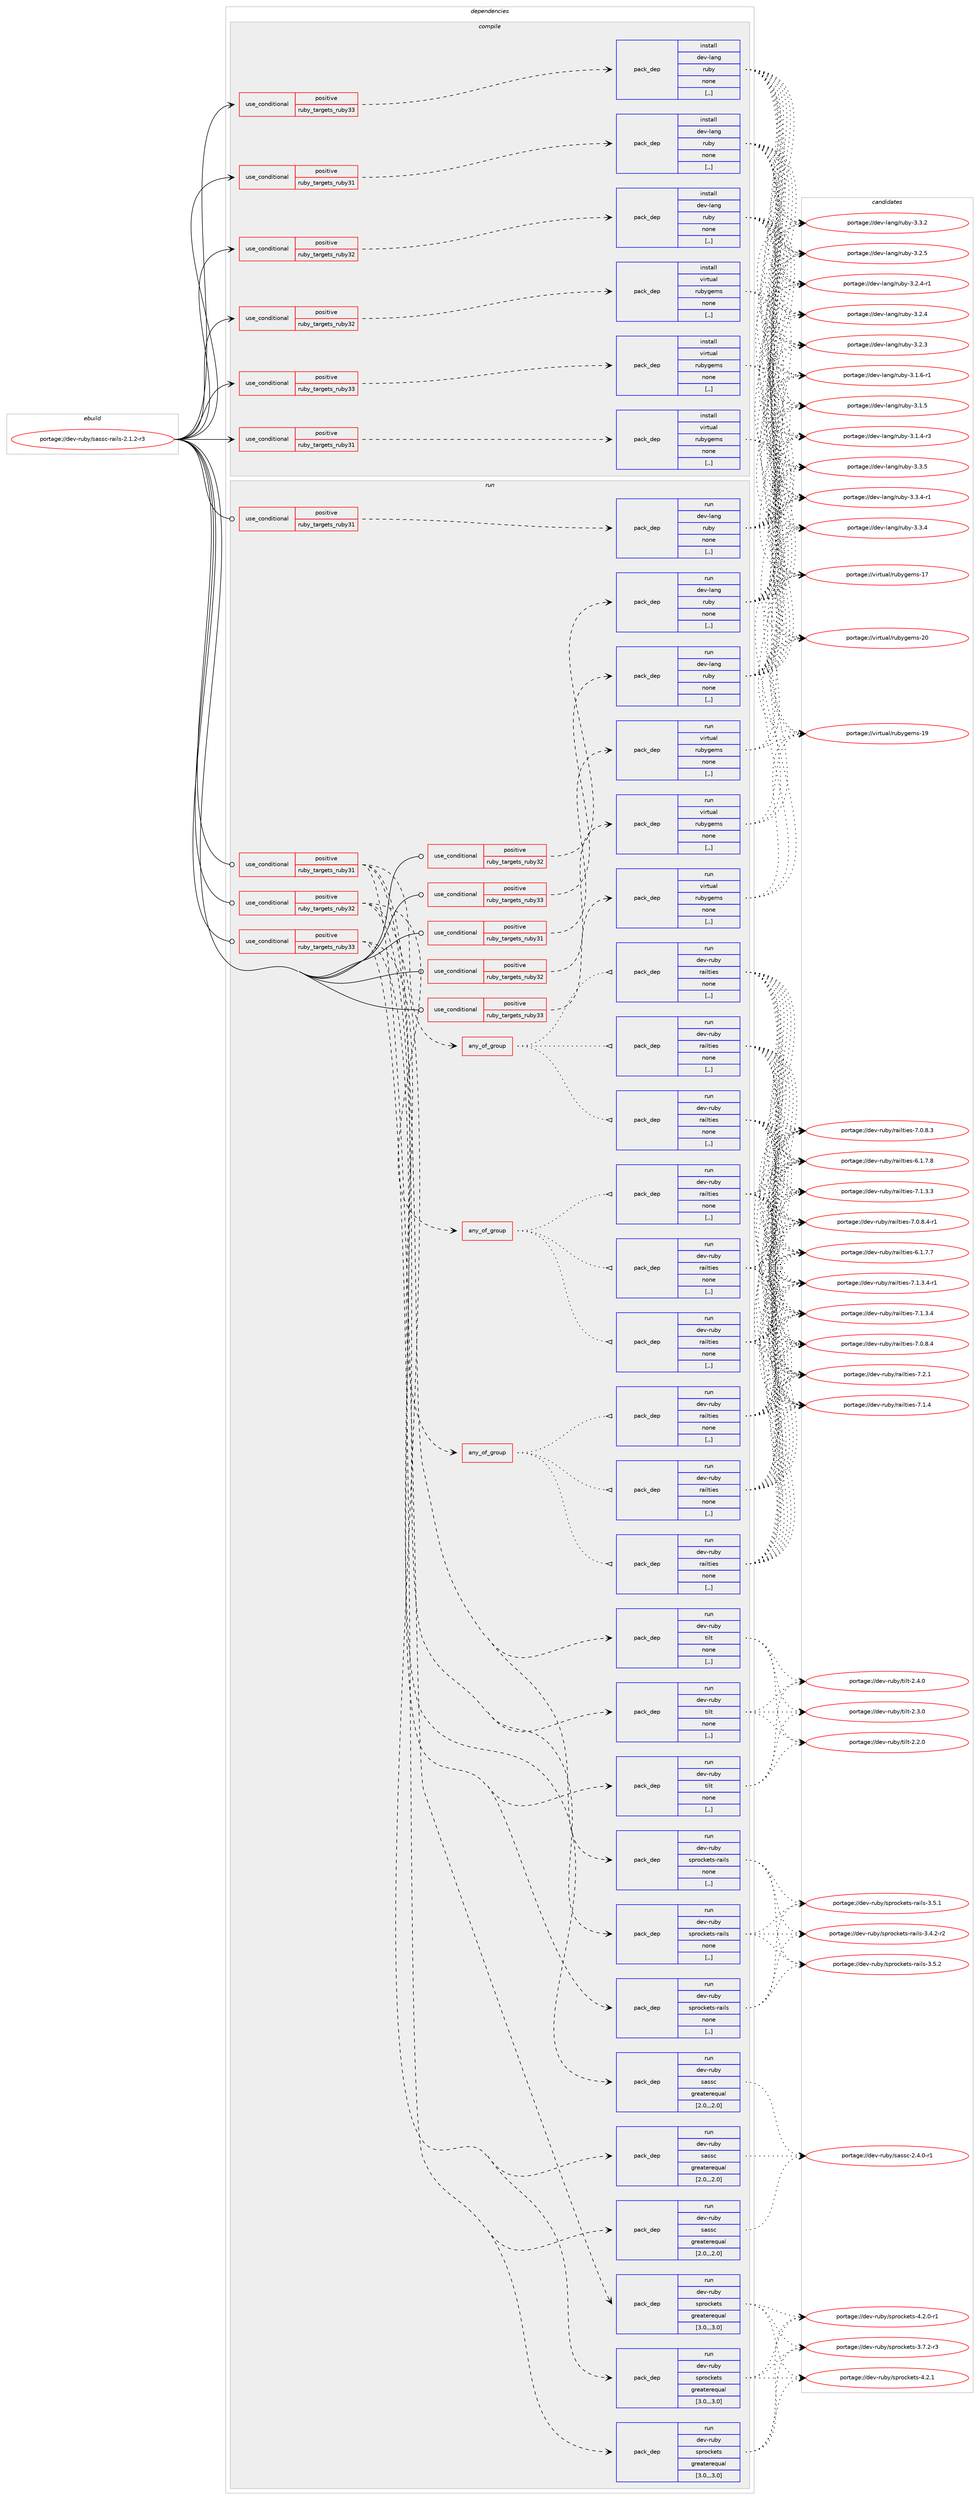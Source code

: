 digraph prolog {

# *************
# Graph options
# *************

newrank=true;
concentrate=true;
compound=true;
graph [rankdir=LR,fontname=Helvetica,fontsize=10,ranksep=1.5];#, ranksep=2.5, nodesep=0.2];
edge  [arrowhead=vee];
node  [fontname=Helvetica,fontsize=10];

# **********
# The ebuild
# **********

subgraph cluster_leftcol {
color=gray;
label=<<i>ebuild</i>>;
id [label="portage://dev-ruby/sassc-rails-2.1.2-r3", color=red, width=4, href="../dev-ruby/sassc-rails-2.1.2-r3.svg"];
}

# ****************
# The dependencies
# ****************

subgraph cluster_midcol {
color=gray;
label=<<i>dependencies</i>>;
subgraph cluster_compile {
fillcolor="#eeeeee";
style=filled;
label=<<i>compile</i>>;
subgraph cond187361 {
dependency698840 [label=<<TABLE BORDER="0" CELLBORDER="1" CELLSPACING="0" CELLPADDING="4"><TR><TD ROWSPAN="3" CELLPADDING="10">use_conditional</TD></TR><TR><TD>positive</TD></TR><TR><TD>ruby_targets_ruby31</TD></TR></TABLE>>, shape=none, color=red];
subgraph pack506501 {
dependency698841 [label=<<TABLE BORDER="0" CELLBORDER="1" CELLSPACING="0" CELLPADDING="4" WIDTH="220"><TR><TD ROWSPAN="6" CELLPADDING="30">pack_dep</TD></TR><TR><TD WIDTH="110">install</TD></TR><TR><TD>dev-lang</TD></TR><TR><TD>ruby</TD></TR><TR><TD>none</TD></TR><TR><TD>[,,]</TD></TR></TABLE>>, shape=none, color=blue];
}
dependency698840:e -> dependency698841:w [weight=20,style="dashed",arrowhead="vee"];
}
id:e -> dependency698840:w [weight=20,style="solid",arrowhead="vee"];
subgraph cond187362 {
dependency698842 [label=<<TABLE BORDER="0" CELLBORDER="1" CELLSPACING="0" CELLPADDING="4"><TR><TD ROWSPAN="3" CELLPADDING="10">use_conditional</TD></TR><TR><TD>positive</TD></TR><TR><TD>ruby_targets_ruby31</TD></TR></TABLE>>, shape=none, color=red];
subgraph pack506502 {
dependency698843 [label=<<TABLE BORDER="0" CELLBORDER="1" CELLSPACING="0" CELLPADDING="4" WIDTH="220"><TR><TD ROWSPAN="6" CELLPADDING="30">pack_dep</TD></TR><TR><TD WIDTH="110">install</TD></TR><TR><TD>virtual</TD></TR><TR><TD>rubygems</TD></TR><TR><TD>none</TD></TR><TR><TD>[,,]</TD></TR></TABLE>>, shape=none, color=blue];
}
dependency698842:e -> dependency698843:w [weight=20,style="dashed",arrowhead="vee"];
}
id:e -> dependency698842:w [weight=20,style="solid",arrowhead="vee"];
subgraph cond187363 {
dependency698844 [label=<<TABLE BORDER="0" CELLBORDER="1" CELLSPACING="0" CELLPADDING="4"><TR><TD ROWSPAN="3" CELLPADDING="10">use_conditional</TD></TR><TR><TD>positive</TD></TR><TR><TD>ruby_targets_ruby32</TD></TR></TABLE>>, shape=none, color=red];
subgraph pack506503 {
dependency698845 [label=<<TABLE BORDER="0" CELLBORDER="1" CELLSPACING="0" CELLPADDING="4" WIDTH="220"><TR><TD ROWSPAN="6" CELLPADDING="30">pack_dep</TD></TR><TR><TD WIDTH="110">install</TD></TR><TR><TD>dev-lang</TD></TR><TR><TD>ruby</TD></TR><TR><TD>none</TD></TR><TR><TD>[,,]</TD></TR></TABLE>>, shape=none, color=blue];
}
dependency698844:e -> dependency698845:w [weight=20,style="dashed",arrowhead="vee"];
}
id:e -> dependency698844:w [weight=20,style="solid",arrowhead="vee"];
subgraph cond187364 {
dependency698846 [label=<<TABLE BORDER="0" CELLBORDER="1" CELLSPACING="0" CELLPADDING="4"><TR><TD ROWSPAN="3" CELLPADDING="10">use_conditional</TD></TR><TR><TD>positive</TD></TR><TR><TD>ruby_targets_ruby32</TD></TR></TABLE>>, shape=none, color=red];
subgraph pack506504 {
dependency698847 [label=<<TABLE BORDER="0" CELLBORDER="1" CELLSPACING="0" CELLPADDING="4" WIDTH="220"><TR><TD ROWSPAN="6" CELLPADDING="30">pack_dep</TD></TR><TR><TD WIDTH="110">install</TD></TR><TR><TD>virtual</TD></TR><TR><TD>rubygems</TD></TR><TR><TD>none</TD></TR><TR><TD>[,,]</TD></TR></TABLE>>, shape=none, color=blue];
}
dependency698846:e -> dependency698847:w [weight=20,style="dashed",arrowhead="vee"];
}
id:e -> dependency698846:w [weight=20,style="solid",arrowhead="vee"];
subgraph cond187365 {
dependency698848 [label=<<TABLE BORDER="0" CELLBORDER="1" CELLSPACING="0" CELLPADDING="4"><TR><TD ROWSPAN="3" CELLPADDING="10">use_conditional</TD></TR><TR><TD>positive</TD></TR><TR><TD>ruby_targets_ruby33</TD></TR></TABLE>>, shape=none, color=red];
subgraph pack506505 {
dependency698849 [label=<<TABLE BORDER="0" CELLBORDER="1" CELLSPACING="0" CELLPADDING="4" WIDTH="220"><TR><TD ROWSPAN="6" CELLPADDING="30">pack_dep</TD></TR><TR><TD WIDTH="110">install</TD></TR><TR><TD>dev-lang</TD></TR><TR><TD>ruby</TD></TR><TR><TD>none</TD></TR><TR><TD>[,,]</TD></TR></TABLE>>, shape=none, color=blue];
}
dependency698848:e -> dependency698849:w [weight=20,style="dashed",arrowhead="vee"];
}
id:e -> dependency698848:w [weight=20,style="solid",arrowhead="vee"];
subgraph cond187366 {
dependency698850 [label=<<TABLE BORDER="0" CELLBORDER="1" CELLSPACING="0" CELLPADDING="4"><TR><TD ROWSPAN="3" CELLPADDING="10">use_conditional</TD></TR><TR><TD>positive</TD></TR><TR><TD>ruby_targets_ruby33</TD></TR></TABLE>>, shape=none, color=red];
subgraph pack506506 {
dependency698851 [label=<<TABLE BORDER="0" CELLBORDER="1" CELLSPACING="0" CELLPADDING="4" WIDTH="220"><TR><TD ROWSPAN="6" CELLPADDING="30">pack_dep</TD></TR><TR><TD WIDTH="110">install</TD></TR><TR><TD>virtual</TD></TR><TR><TD>rubygems</TD></TR><TR><TD>none</TD></TR><TR><TD>[,,]</TD></TR></TABLE>>, shape=none, color=blue];
}
dependency698850:e -> dependency698851:w [weight=20,style="dashed",arrowhead="vee"];
}
id:e -> dependency698850:w [weight=20,style="solid",arrowhead="vee"];
}
subgraph cluster_compileandrun {
fillcolor="#eeeeee";
style=filled;
label=<<i>compile and run</i>>;
}
subgraph cluster_run {
fillcolor="#eeeeee";
style=filled;
label=<<i>run</i>>;
subgraph cond187367 {
dependency698852 [label=<<TABLE BORDER="0" CELLBORDER="1" CELLSPACING="0" CELLPADDING="4"><TR><TD ROWSPAN="3" CELLPADDING="10">use_conditional</TD></TR><TR><TD>positive</TD></TR><TR><TD>ruby_targets_ruby31</TD></TR></TABLE>>, shape=none, color=red];
subgraph pack506507 {
dependency698853 [label=<<TABLE BORDER="0" CELLBORDER="1" CELLSPACING="0" CELLPADDING="4" WIDTH="220"><TR><TD ROWSPAN="6" CELLPADDING="30">pack_dep</TD></TR><TR><TD WIDTH="110">run</TD></TR><TR><TD>dev-lang</TD></TR><TR><TD>ruby</TD></TR><TR><TD>none</TD></TR><TR><TD>[,,]</TD></TR></TABLE>>, shape=none, color=blue];
}
dependency698852:e -> dependency698853:w [weight=20,style="dashed",arrowhead="vee"];
}
id:e -> dependency698852:w [weight=20,style="solid",arrowhead="odot"];
subgraph cond187368 {
dependency698854 [label=<<TABLE BORDER="0" CELLBORDER="1" CELLSPACING="0" CELLPADDING="4"><TR><TD ROWSPAN="3" CELLPADDING="10">use_conditional</TD></TR><TR><TD>positive</TD></TR><TR><TD>ruby_targets_ruby31</TD></TR></TABLE>>, shape=none, color=red];
subgraph pack506508 {
dependency698855 [label=<<TABLE BORDER="0" CELLBORDER="1" CELLSPACING="0" CELLPADDING="4" WIDTH="220"><TR><TD ROWSPAN="6" CELLPADDING="30">pack_dep</TD></TR><TR><TD WIDTH="110">run</TD></TR><TR><TD>dev-ruby</TD></TR><TR><TD>sassc</TD></TR><TR><TD>greaterequal</TD></TR><TR><TD>[2.0,,,2.0]</TD></TR></TABLE>>, shape=none, color=blue];
}
dependency698854:e -> dependency698855:w [weight=20,style="dashed",arrowhead="vee"];
subgraph pack506509 {
dependency698856 [label=<<TABLE BORDER="0" CELLBORDER="1" CELLSPACING="0" CELLPADDING="4" WIDTH="220"><TR><TD ROWSPAN="6" CELLPADDING="30">pack_dep</TD></TR><TR><TD WIDTH="110">run</TD></TR><TR><TD>dev-ruby</TD></TR><TR><TD>tilt</TD></TR><TR><TD>none</TD></TR><TR><TD>[,,]</TD></TR></TABLE>>, shape=none, color=blue];
}
dependency698854:e -> dependency698856:w [weight=20,style="dashed",arrowhead="vee"];
subgraph any4597 {
dependency698857 [label=<<TABLE BORDER="0" CELLBORDER="1" CELLSPACING="0" CELLPADDING="4"><TR><TD CELLPADDING="10">any_of_group</TD></TR></TABLE>>, shape=none, color=red];subgraph pack506510 {
dependency698858 [label=<<TABLE BORDER="0" CELLBORDER="1" CELLSPACING="0" CELLPADDING="4" WIDTH="220"><TR><TD ROWSPAN="6" CELLPADDING="30">pack_dep</TD></TR><TR><TD WIDTH="110">run</TD></TR><TR><TD>dev-ruby</TD></TR><TR><TD>railties</TD></TR><TR><TD>none</TD></TR><TR><TD>[,,]</TD></TR></TABLE>>, shape=none, color=blue];
}
dependency698857:e -> dependency698858:w [weight=20,style="dotted",arrowhead="oinv"];
subgraph pack506511 {
dependency698859 [label=<<TABLE BORDER="0" CELLBORDER="1" CELLSPACING="0" CELLPADDING="4" WIDTH="220"><TR><TD ROWSPAN="6" CELLPADDING="30">pack_dep</TD></TR><TR><TD WIDTH="110">run</TD></TR><TR><TD>dev-ruby</TD></TR><TR><TD>railties</TD></TR><TR><TD>none</TD></TR><TR><TD>[,,]</TD></TR></TABLE>>, shape=none, color=blue];
}
dependency698857:e -> dependency698859:w [weight=20,style="dotted",arrowhead="oinv"];
subgraph pack506512 {
dependency698860 [label=<<TABLE BORDER="0" CELLBORDER="1" CELLSPACING="0" CELLPADDING="4" WIDTH="220"><TR><TD ROWSPAN="6" CELLPADDING="30">pack_dep</TD></TR><TR><TD WIDTH="110">run</TD></TR><TR><TD>dev-ruby</TD></TR><TR><TD>railties</TD></TR><TR><TD>none</TD></TR><TR><TD>[,,]</TD></TR></TABLE>>, shape=none, color=blue];
}
dependency698857:e -> dependency698860:w [weight=20,style="dotted",arrowhead="oinv"];
}
dependency698854:e -> dependency698857:w [weight=20,style="dashed",arrowhead="vee"];
subgraph pack506513 {
dependency698861 [label=<<TABLE BORDER="0" CELLBORDER="1" CELLSPACING="0" CELLPADDING="4" WIDTH="220"><TR><TD ROWSPAN="6" CELLPADDING="30">pack_dep</TD></TR><TR><TD WIDTH="110">run</TD></TR><TR><TD>dev-ruby</TD></TR><TR><TD>sprockets</TD></TR><TR><TD>greaterequal</TD></TR><TR><TD>[3.0,,,3.0]</TD></TR></TABLE>>, shape=none, color=blue];
}
dependency698854:e -> dependency698861:w [weight=20,style="dashed",arrowhead="vee"];
subgraph pack506514 {
dependency698862 [label=<<TABLE BORDER="0" CELLBORDER="1" CELLSPACING="0" CELLPADDING="4" WIDTH="220"><TR><TD ROWSPAN="6" CELLPADDING="30">pack_dep</TD></TR><TR><TD WIDTH="110">run</TD></TR><TR><TD>dev-ruby</TD></TR><TR><TD>sprockets-rails</TD></TR><TR><TD>none</TD></TR><TR><TD>[,,]</TD></TR></TABLE>>, shape=none, color=blue];
}
dependency698854:e -> dependency698862:w [weight=20,style="dashed",arrowhead="vee"];
}
id:e -> dependency698854:w [weight=20,style="solid",arrowhead="odot"];
subgraph cond187369 {
dependency698863 [label=<<TABLE BORDER="0" CELLBORDER="1" CELLSPACING="0" CELLPADDING="4"><TR><TD ROWSPAN="3" CELLPADDING="10">use_conditional</TD></TR><TR><TD>positive</TD></TR><TR><TD>ruby_targets_ruby31</TD></TR></TABLE>>, shape=none, color=red];
subgraph pack506515 {
dependency698864 [label=<<TABLE BORDER="0" CELLBORDER="1" CELLSPACING="0" CELLPADDING="4" WIDTH="220"><TR><TD ROWSPAN="6" CELLPADDING="30">pack_dep</TD></TR><TR><TD WIDTH="110">run</TD></TR><TR><TD>virtual</TD></TR><TR><TD>rubygems</TD></TR><TR><TD>none</TD></TR><TR><TD>[,,]</TD></TR></TABLE>>, shape=none, color=blue];
}
dependency698863:e -> dependency698864:w [weight=20,style="dashed",arrowhead="vee"];
}
id:e -> dependency698863:w [weight=20,style="solid",arrowhead="odot"];
subgraph cond187370 {
dependency698865 [label=<<TABLE BORDER="0" CELLBORDER="1" CELLSPACING="0" CELLPADDING="4"><TR><TD ROWSPAN="3" CELLPADDING="10">use_conditional</TD></TR><TR><TD>positive</TD></TR><TR><TD>ruby_targets_ruby32</TD></TR></TABLE>>, shape=none, color=red];
subgraph pack506516 {
dependency698866 [label=<<TABLE BORDER="0" CELLBORDER="1" CELLSPACING="0" CELLPADDING="4" WIDTH="220"><TR><TD ROWSPAN="6" CELLPADDING="30">pack_dep</TD></TR><TR><TD WIDTH="110">run</TD></TR><TR><TD>dev-lang</TD></TR><TR><TD>ruby</TD></TR><TR><TD>none</TD></TR><TR><TD>[,,]</TD></TR></TABLE>>, shape=none, color=blue];
}
dependency698865:e -> dependency698866:w [weight=20,style="dashed",arrowhead="vee"];
}
id:e -> dependency698865:w [weight=20,style="solid",arrowhead="odot"];
subgraph cond187371 {
dependency698867 [label=<<TABLE BORDER="0" CELLBORDER="1" CELLSPACING="0" CELLPADDING="4"><TR><TD ROWSPAN="3" CELLPADDING="10">use_conditional</TD></TR><TR><TD>positive</TD></TR><TR><TD>ruby_targets_ruby32</TD></TR></TABLE>>, shape=none, color=red];
subgraph pack506517 {
dependency698868 [label=<<TABLE BORDER="0" CELLBORDER="1" CELLSPACING="0" CELLPADDING="4" WIDTH="220"><TR><TD ROWSPAN="6" CELLPADDING="30">pack_dep</TD></TR><TR><TD WIDTH="110">run</TD></TR><TR><TD>dev-ruby</TD></TR><TR><TD>sassc</TD></TR><TR><TD>greaterequal</TD></TR><TR><TD>[2.0,,,2.0]</TD></TR></TABLE>>, shape=none, color=blue];
}
dependency698867:e -> dependency698868:w [weight=20,style="dashed",arrowhead="vee"];
subgraph pack506518 {
dependency698869 [label=<<TABLE BORDER="0" CELLBORDER="1" CELLSPACING="0" CELLPADDING="4" WIDTH="220"><TR><TD ROWSPAN="6" CELLPADDING="30">pack_dep</TD></TR><TR><TD WIDTH="110">run</TD></TR><TR><TD>dev-ruby</TD></TR><TR><TD>tilt</TD></TR><TR><TD>none</TD></TR><TR><TD>[,,]</TD></TR></TABLE>>, shape=none, color=blue];
}
dependency698867:e -> dependency698869:w [weight=20,style="dashed",arrowhead="vee"];
subgraph any4598 {
dependency698870 [label=<<TABLE BORDER="0" CELLBORDER="1" CELLSPACING="0" CELLPADDING="4"><TR><TD CELLPADDING="10">any_of_group</TD></TR></TABLE>>, shape=none, color=red];subgraph pack506519 {
dependency698871 [label=<<TABLE BORDER="0" CELLBORDER="1" CELLSPACING="0" CELLPADDING="4" WIDTH="220"><TR><TD ROWSPAN="6" CELLPADDING="30">pack_dep</TD></TR><TR><TD WIDTH="110">run</TD></TR><TR><TD>dev-ruby</TD></TR><TR><TD>railties</TD></TR><TR><TD>none</TD></TR><TR><TD>[,,]</TD></TR></TABLE>>, shape=none, color=blue];
}
dependency698870:e -> dependency698871:w [weight=20,style="dotted",arrowhead="oinv"];
subgraph pack506520 {
dependency698872 [label=<<TABLE BORDER="0" CELLBORDER="1" CELLSPACING="0" CELLPADDING="4" WIDTH="220"><TR><TD ROWSPAN="6" CELLPADDING="30">pack_dep</TD></TR><TR><TD WIDTH="110">run</TD></TR><TR><TD>dev-ruby</TD></TR><TR><TD>railties</TD></TR><TR><TD>none</TD></TR><TR><TD>[,,]</TD></TR></TABLE>>, shape=none, color=blue];
}
dependency698870:e -> dependency698872:w [weight=20,style="dotted",arrowhead="oinv"];
subgraph pack506521 {
dependency698873 [label=<<TABLE BORDER="0" CELLBORDER="1" CELLSPACING="0" CELLPADDING="4" WIDTH="220"><TR><TD ROWSPAN="6" CELLPADDING="30">pack_dep</TD></TR><TR><TD WIDTH="110">run</TD></TR><TR><TD>dev-ruby</TD></TR><TR><TD>railties</TD></TR><TR><TD>none</TD></TR><TR><TD>[,,]</TD></TR></TABLE>>, shape=none, color=blue];
}
dependency698870:e -> dependency698873:w [weight=20,style="dotted",arrowhead="oinv"];
}
dependency698867:e -> dependency698870:w [weight=20,style="dashed",arrowhead="vee"];
subgraph pack506522 {
dependency698874 [label=<<TABLE BORDER="0" CELLBORDER="1" CELLSPACING="0" CELLPADDING="4" WIDTH="220"><TR><TD ROWSPAN="6" CELLPADDING="30">pack_dep</TD></TR><TR><TD WIDTH="110">run</TD></TR><TR><TD>dev-ruby</TD></TR><TR><TD>sprockets</TD></TR><TR><TD>greaterequal</TD></TR><TR><TD>[3.0,,,3.0]</TD></TR></TABLE>>, shape=none, color=blue];
}
dependency698867:e -> dependency698874:w [weight=20,style="dashed",arrowhead="vee"];
subgraph pack506523 {
dependency698875 [label=<<TABLE BORDER="0" CELLBORDER="1" CELLSPACING="0" CELLPADDING="4" WIDTH="220"><TR><TD ROWSPAN="6" CELLPADDING="30">pack_dep</TD></TR><TR><TD WIDTH="110">run</TD></TR><TR><TD>dev-ruby</TD></TR><TR><TD>sprockets-rails</TD></TR><TR><TD>none</TD></TR><TR><TD>[,,]</TD></TR></TABLE>>, shape=none, color=blue];
}
dependency698867:e -> dependency698875:w [weight=20,style="dashed",arrowhead="vee"];
}
id:e -> dependency698867:w [weight=20,style="solid",arrowhead="odot"];
subgraph cond187372 {
dependency698876 [label=<<TABLE BORDER="0" CELLBORDER="1" CELLSPACING="0" CELLPADDING="4"><TR><TD ROWSPAN="3" CELLPADDING="10">use_conditional</TD></TR><TR><TD>positive</TD></TR><TR><TD>ruby_targets_ruby32</TD></TR></TABLE>>, shape=none, color=red];
subgraph pack506524 {
dependency698877 [label=<<TABLE BORDER="0" CELLBORDER="1" CELLSPACING="0" CELLPADDING="4" WIDTH="220"><TR><TD ROWSPAN="6" CELLPADDING="30">pack_dep</TD></TR><TR><TD WIDTH="110">run</TD></TR><TR><TD>virtual</TD></TR><TR><TD>rubygems</TD></TR><TR><TD>none</TD></TR><TR><TD>[,,]</TD></TR></TABLE>>, shape=none, color=blue];
}
dependency698876:e -> dependency698877:w [weight=20,style="dashed",arrowhead="vee"];
}
id:e -> dependency698876:w [weight=20,style="solid",arrowhead="odot"];
subgraph cond187373 {
dependency698878 [label=<<TABLE BORDER="0" CELLBORDER="1" CELLSPACING="0" CELLPADDING="4"><TR><TD ROWSPAN="3" CELLPADDING="10">use_conditional</TD></TR><TR><TD>positive</TD></TR><TR><TD>ruby_targets_ruby33</TD></TR></TABLE>>, shape=none, color=red];
subgraph pack506525 {
dependency698879 [label=<<TABLE BORDER="0" CELLBORDER="1" CELLSPACING="0" CELLPADDING="4" WIDTH="220"><TR><TD ROWSPAN="6" CELLPADDING="30">pack_dep</TD></TR><TR><TD WIDTH="110">run</TD></TR><TR><TD>dev-lang</TD></TR><TR><TD>ruby</TD></TR><TR><TD>none</TD></TR><TR><TD>[,,]</TD></TR></TABLE>>, shape=none, color=blue];
}
dependency698878:e -> dependency698879:w [weight=20,style="dashed",arrowhead="vee"];
}
id:e -> dependency698878:w [weight=20,style="solid",arrowhead="odot"];
subgraph cond187374 {
dependency698880 [label=<<TABLE BORDER="0" CELLBORDER="1" CELLSPACING="0" CELLPADDING="4"><TR><TD ROWSPAN="3" CELLPADDING="10">use_conditional</TD></TR><TR><TD>positive</TD></TR><TR><TD>ruby_targets_ruby33</TD></TR></TABLE>>, shape=none, color=red];
subgraph pack506526 {
dependency698881 [label=<<TABLE BORDER="0" CELLBORDER="1" CELLSPACING="0" CELLPADDING="4" WIDTH="220"><TR><TD ROWSPAN="6" CELLPADDING="30">pack_dep</TD></TR><TR><TD WIDTH="110">run</TD></TR><TR><TD>dev-ruby</TD></TR><TR><TD>sassc</TD></TR><TR><TD>greaterequal</TD></TR><TR><TD>[2.0,,,2.0]</TD></TR></TABLE>>, shape=none, color=blue];
}
dependency698880:e -> dependency698881:w [weight=20,style="dashed",arrowhead="vee"];
subgraph pack506527 {
dependency698882 [label=<<TABLE BORDER="0" CELLBORDER="1" CELLSPACING="0" CELLPADDING="4" WIDTH="220"><TR><TD ROWSPAN="6" CELLPADDING="30">pack_dep</TD></TR><TR><TD WIDTH="110">run</TD></TR><TR><TD>dev-ruby</TD></TR><TR><TD>tilt</TD></TR><TR><TD>none</TD></TR><TR><TD>[,,]</TD></TR></TABLE>>, shape=none, color=blue];
}
dependency698880:e -> dependency698882:w [weight=20,style="dashed",arrowhead="vee"];
subgraph any4599 {
dependency698883 [label=<<TABLE BORDER="0" CELLBORDER="1" CELLSPACING="0" CELLPADDING="4"><TR><TD CELLPADDING="10">any_of_group</TD></TR></TABLE>>, shape=none, color=red];subgraph pack506528 {
dependency698884 [label=<<TABLE BORDER="0" CELLBORDER="1" CELLSPACING="0" CELLPADDING="4" WIDTH="220"><TR><TD ROWSPAN="6" CELLPADDING="30">pack_dep</TD></TR><TR><TD WIDTH="110">run</TD></TR><TR><TD>dev-ruby</TD></TR><TR><TD>railties</TD></TR><TR><TD>none</TD></TR><TR><TD>[,,]</TD></TR></TABLE>>, shape=none, color=blue];
}
dependency698883:e -> dependency698884:w [weight=20,style="dotted",arrowhead="oinv"];
subgraph pack506529 {
dependency698885 [label=<<TABLE BORDER="0" CELLBORDER="1" CELLSPACING="0" CELLPADDING="4" WIDTH="220"><TR><TD ROWSPAN="6" CELLPADDING="30">pack_dep</TD></TR><TR><TD WIDTH="110">run</TD></TR><TR><TD>dev-ruby</TD></TR><TR><TD>railties</TD></TR><TR><TD>none</TD></TR><TR><TD>[,,]</TD></TR></TABLE>>, shape=none, color=blue];
}
dependency698883:e -> dependency698885:w [weight=20,style="dotted",arrowhead="oinv"];
subgraph pack506530 {
dependency698886 [label=<<TABLE BORDER="0" CELLBORDER="1" CELLSPACING="0" CELLPADDING="4" WIDTH="220"><TR><TD ROWSPAN="6" CELLPADDING="30">pack_dep</TD></TR><TR><TD WIDTH="110">run</TD></TR><TR><TD>dev-ruby</TD></TR><TR><TD>railties</TD></TR><TR><TD>none</TD></TR><TR><TD>[,,]</TD></TR></TABLE>>, shape=none, color=blue];
}
dependency698883:e -> dependency698886:w [weight=20,style="dotted",arrowhead="oinv"];
}
dependency698880:e -> dependency698883:w [weight=20,style="dashed",arrowhead="vee"];
subgraph pack506531 {
dependency698887 [label=<<TABLE BORDER="0" CELLBORDER="1" CELLSPACING="0" CELLPADDING="4" WIDTH="220"><TR><TD ROWSPAN="6" CELLPADDING="30">pack_dep</TD></TR><TR><TD WIDTH="110">run</TD></TR><TR><TD>dev-ruby</TD></TR><TR><TD>sprockets</TD></TR><TR><TD>greaterequal</TD></TR><TR><TD>[3.0,,,3.0]</TD></TR></TABLE>>, shape=none, color=blue];
}
dependency698880:e -> dependency698887:w [weight=20,style="dashed",arrowhead="vee"];
subgraph pack506532 {
dependency698888 [label=<<TABLE BORDER="0" CELLBORDER="1" CELLSPACING="0" CELLPADDING="4" WIDTH="220"><TR><TD ROWSPAN="6" CELLPADDING="30">pack_dep</TD></TR><TR><TD WIDTH="110">run</TD></TR><TR><TD>dev-ruby</TD></TR><TR><TD>sprockets-rails</TD></TR><TR><TD>none</TD></TR><TR><TD>[,,]</TD></TR></TABLE>>, shape=none, color=blue];
}
dependency698880:e -> dependency698888:w [weight=20,style="dashed",arrowhead="vee"];
}
id:e -> dependency698880:w [weight=20,style="solid",arrowhead="odot"];
subgraph cond187375 {
dependency698889 [label=<<TABLE BORDER="0" CELLBORDER="1" CELLSPACING="0" CELLPADDING="4"><TR><TD ROWSPAN="3" CELLPADDING="10">use_conditional</TD></TR><TR><TD>positive</TD></TR><TR><TD>ruby_targets_ruby33</TD></TR></TABLE>>, shape=none, color=red];
subgraph pack506533 {
dependency698890 [label=<<TABLE BORDER="0" CELLBORDER="1" CELLSPACING="0" CELLPADDING="4" WIDTH="220"><TR><TD ROWSPAN="6" CELLPADDING="30">pack_dep</TD></TR><TR><TD WIDTH="110">run</TD></TR><TR><TD>virtual</TD></TR><TR><TD>rubygems</TD></TR><TR><TD>none</TD></TR><TR><TD>[,,]</TD></TR></TABLE>>, shape=none, color=blue];
}
dependency698889:e -> dependency698890:w [weight=20,style="dashed",arrowhead="vee"];
}
id:e -> dependency698889:w [weight=20,style="solid",arrowhead="odot"];
}
}

# **************
# The candidates
# **************

subgraph cluster_choices {
rank=same;
color=gray;
label=<<i>candidates</i>>;

subgraph choice506501 {
color=black;
nodesep=1;
choice10010111845108971101034711411798121455146514653 [label="portage://dev-lang/ruby-3.3.5", color=red, width=4,href="../dev-lang/ruby-3.3.5.svg"];
choice100101118451089711010347114117981214551465146524511449 [label="portage://dev-lang/ruby-3.3.4-r1", color=red, width=4,href="../dev-lang/ruby-3.3.4-r1.svg"];
choice10010111845108971101034711411798121455146514652 [label="portage://dev-lang/ruby-3.3.4", color=red, width=4,href="../dev-lang/ruby-3.3.4.svg"];
choice10010111845108971101034711411798121455146514650 [label="portage://dev-lang/ruby-3.3.2", color=red, width=4,href="../dev-lang/ruby-3.3.2.svg"];
choice10010111845108971101034711411798121455146504653 [label="portage://dev-lang/ruby-3.2.5", color=red, width=4,href="../dev-lang/ruby-3.2.5.svg"];
choice100101118451089711010347114117981214551465046524511449 [label="portage://dev-lang/ruby-3.2.4-r1", color=red, width=4,href="../dev-lang/ruby-3.2.4-r1.svg"];
choice10010111845108971101034711411798121455146504652 [label="portage://dev-lang/ruby-3.2.4", color=red, width=4,href="../dev-lang/ruby-3.2.4.svg"];
choice10010111845108971101034711411798121455146504651 [label="portage://dev-lang/ruby-3.2.3", color=red, width=4,href="../dev-lang/ruby-3.2.3.svg"];
choice100101118451089711010347114117981214551464946544511449 [label="portage://dev-lang/ruby-3.1.6-r1", color=red, width=4,href="../dev-lang/ruby-3.1.6-r1.svg"];
choice10010111845108971101034711411798121455146494653 [label="portage://dev-lang/ruby-3.1.5", color=red, width=4,href="../dev-lang/ruby-3.1.5.svg"];
choice100101118451089711010347114117981214551464946524511451 [label="portage://dev-lang/ruby-3.1.4-r3", color=red, width=4,href="../dev-lang/ruby-3.1.4-r3.svg"];
dependency698841:e -> choice10010111845108971101034711411798121455146514653:w [style=dotted,weight="100"];
dependency698841:e -> choice100101118451089711010347114117981214551465146524511449:w [style=dotted,weight="100"];
dependency698841:e -> choice10010111845108971101034711411798121455146514652:w [style=dotted,weight="100"];
dependency698841:e -> choice10010111845108971101034711411798121455146514650:w [style=dotted,weight="100"];
dependency698841:e -> choice10010111845108971101034711411798121455146504653:w [style=dotted,weight="100"];
dependency698841:e -> choice100101118451089711010347114117981214551465046524511449:w [style=dotted,weight="100"];
dependency698841:e -> choice10010111845108971101034711411798121455146504652:w [style=dotted,weight="100"];
dependency698841:e -> choice10010111845108971101034711411798121455146504651:w [style=dotted,weight="100"];
dependency698841:e -> choice100101118451089711010347114117981214551464946544511449:w [style=dotted,weight="100"];
dependency698841:e -> choice10010111845108971101034711411798121455146494653:w [style=dotted,weight="100"];
dependency698841:e -> choice100101118451089711010347114117981214551464946524511451:w [style=dotted,weight="100"];
}
subgraph choice506502 {
color=black;
nodesep=1;
choice118105114116117971084711411798121103101109115455048 [label="portage://virtual/rubygems-20", color=red, width=4,href="../virtual/rubygems-20.svg"];
choice118105114116117971084711411798121103101109115454957 [label="portage://virtual/rubygems-19", color=red, width=4,href="../virtual/rubygems-19.svg"];
choice118105114116117971084711411798121103101109115454955 [label="portage://virtual/rubygems-17", color=red, width=4,href="../virtual/rubygems-17.svg"];
dependency698843:e -> choice118105114116117971084711411798121103101109115455048:w [style=dotted,weight="100"];
dependency698843:e -> choice118105114116117971084711411798121103101109115454957:w [style=dotted,weight="100"];
dependency698843:e -> choice118105114116117971084711411798121103101109115454955:w [style=dotted,weight="100"];
}
subgraph choice506503 {
color=black;
nodesep=1;
choice10010111845108971101034711411798121455146514653 [label="portage://dev-lang/ruby-3.3.5", color=red, width=4,href="../dev-lang/ruby-3.3.5.svg"];
choice100101118451089711010347114117981214551465146524511449 [label="portage://dev-lang/ruby-3.3.4-r1", color=red, width=4,href="../dev-lang/ruby-3.3.4-r1.svg"];
choice10010111845108971101034711411798121455146514652 [label="portage://dev-lang/ruby-3.3.4", color=red, width=4,href="../dev-lang/ruby-3.3.4.svg"];
choice10010111845108971101034711411798121455146514650 [label="portage://dev-lang/ruby-3.3.2", color=red, width=4,href="../dev-lang/ruby-3.3.2.svg"];
choice10010111845108971101034711411798121455146504653 [label="portage://dev-lang/ruby-3.2.5", color=red, width=4,href="../dev-lang/ruby-3.2.5.svg"];
choice100101118451089711010347114117981214551465046524511449 [label="portage://dev-lang/ruby-3.2.4-r1", color=red, width=4,href="../dev-lang/ruby-3.2.4-r1.svg"];
choice10010111845108971101034711411798121455146504652 [label="portage://dev-lang/ruby-3.2.4", color=red, width=4,href="../dev-lang/ruby-3.2.4.svg"];
choice10010111845108971101034711411798121455146504651 [label="portage://dev-lang/ruby-3.2.3", color=red, width=4,href="../dev-lang/ruby-3.2.3.svg"];
choice100101118451089711010347114117981214551464946544511449 [label="portage://dev-lang/ruby-3.1.6-r1", color=red, width=4,href="../dev-lang/ruby-3.1.6-r1.svg"];
choice10010111845108971101034711411798121455146494653 [label="portage://dev-lang/ruby-3.1.5", color=red, width=4,href="../dev-lang/ruby-3.1.5.svg"];
choice100101118451089711010347114117981214551464946524511451 [label="portage://dev-lang/ruby-3.1.4-r3", color=red, width=4,href="../dev-lang/ruby-3.1.4-r3.svg"];
dependency698845:e -> choice10010111845108971101034711411798121455146514653:w [style=dotted,weight="100"];
dependency698845:e -> choice100101118451089711010347114117981214551465146524511449:w [style=dotted,weight="100"];
dependency698845:e -> choice10010111845108971101034711411798121455146514652:w [style=dotted,weight="100"];
dependency698845:e -> choice10010111845108971101034711411798121455146514650:w [style=dotted,weight="100"];
dependency698845:e -> choice10010111845108971101034711411798121455146504653:w [style=dotted,weight="100"];
dependency698845:e -> choice100101118451089711010347114117981214551465046524511449:w [style=dotted,weight="100"];
dependency698845:e -> choice10010111845108971101034711411798121455146504652:w [style=dotted,weight="100"];
dependency698845:e -> choice10010111845108971101034711411798121455146504651:w [style=dotted,weight="100"];
dependency698845:e -> choice100101118451089711010347114117981214551464946544511449:w [style=dotted,weight="100"];
dependency698845:e -> choice10010111845108971101034711411798121455146494653:w [style=dotted,weight="100"];
dependency698845:e -> choice100101118451089711010347114117981214551464946524511451:w [style=dotted,weight="100"];
}
subgraph choice506504 {
color=black;
nodesep=1;
choice118105114116117971084711411798121103101109115455048 [label="portage://virtual/rubygems-20", color=red, width=4,href="../virtual/rubygems-20.svg"];
choice118105114116117971084711411798121103101109115454957 [label="portage://virtual/rubygems-19", color=red, width=4,href="../virtual/rubygems-19.svg"];
choice118105114116117971084711411798121103101109115454955 [label="portage://virtual/rubygems-17", color=red, width=4,href="../virtual/rubygems-17.svg"];
dependency698847:e -> choice118105114116117971084711411798121103101109115455048:w [style=dotted,weight="100"];
dependency698847:e -> choice118105114116117971084711411798121103101109115454957:w [style=dotted,weight="100"];
dependency698847:e -> choice118105114116117971084711411798121103101109115454955:w [style=dotted,weight="100"];
}
subgraph choice506505 {
color=black;
nodesep=1;
choice10010111845108971101034711411798121455146514653 [label="portage://dev-lang/ruby-3.3.5", color=red, width=4,href="../dev-lang/ruby-3.3.5.svg"];
choice100101118451089711010347114117981214551465146524511449 [label="portage://dev-lang/ruby-3.3.4-r1", color=red, width=4,href="../dev-lang/ruby-3.3.4-r1.svg"];
choice10010111845108971101034711411798121455146514652 [label="portage://dev-lang/ruby-3.3.4", color=red, width=4,href="../dev-lang/ruby-3.3.4.svg"];
choice10010111845108971101034711411798121455146514650 [label="portage://dev-lang/ruby-3.3.2", color=red, width=4,href="../dev-lang/ruby-3.3.2.svg"];
choice10010111845108971101034711411798121455146504653 [label="portage://dev-lang/ruby-3.2.5", color=red, width=4,href="../dev-lang/ruby-3.2.5.svg"];
choice100101118451089711010347114117981214551465046524511449 [label="portage://dev-lang/ruby-3.2.4-r1", color=red, width=4,href="../dev-lang/ruby-3.2.4-r1.svg"];
choice10010111845108971101034711411798121455146504652 [label="portage://dev-lang/ruby-3.2.4", color=red, width=4,href="../dev-lang/ruby-3.2.4.svg"];
choice10010111845108971101034711411798121455146504651 [label="portage://dev-lang/ruby-3.2.3", color=red, width=4,href="../dev-lang/ruby-3.2.3.svg"];
choice100101118451089711010347114117981214551464946544511449 [label="portage://dev-lang/ruby-3.1.6-r1", color=red, width=4,href="../dev-lang/ruby-3.1.6-r1.svg"];
choice10010111845108971101034711411798121455146494653 [label="portage://dev-lang/ruby-3.1.5", color=red, width=4,href="../dev-lang/ruby-3.1.5.svg"];
choice100101118451089711010347114117981214551464946524511451 [label="portage://dev-lang/ruby-3.1.4-r3", color=red, width=4,href="../dev-lang/ruby-3.1.4-r3.svg"];
dependency698849:e -> choice10010111845108971101034711411798121455146514653:w [style=dotted,weight="100"];
dependency698849:e -> choice100101118451089711010347114117981214551465146524511449:w [style=dotted,weight="100"];
dependency698849:e -> choice10010111845108971101034711411798121455146514652:w [style=dotted,weight="100"];
dependency698849:e -> choice10010111845108971101034711411798121455146514650:w [style=dotted,weight="100"];
dependency698849:e -> choice10010111845108971101034711411798121455146504653:w [style=dotted,weight="100"];
dependency698849:e -> choice100101118451089711010347114117981214551465046524511449:w [style=dotted,weight="100"];
dependency698849:e -> choice10010111845108971101034711411798121455146504652:w [style=dotted,weight="100"];
dependency698849:e -> choice10010111845108971101034711411798121455146504651:w [style=dotted,weight="100"];
dependency698849:e -> choice100101118451089711010347114117981214551464946544511449:w [style=dotted,weight="100"];
dependency698849:e -> choice10010111845108971101034711411798121455146494653:w [style=dotted,weight="100"];
dependency698849:e -> choice100101118451089711010347114117981214551464946524511451:w [style=dotted,weight="100"];
}
subgraph choice506506 {
color=black;
nodesep=1;
choice118105114116117971084711411798121103101109115455048 [label="portage://virtual/rubygems-20", color=red, width=4,href="../virtual/rubygems-20.svg"];
choice118105114116117971084711411798121103101109115454957 [label="portage://virtual/rubygems-19", color=red, width=4,href="../virtual/rubygems-19.svg"];
choice118105114116117971084711411798121103101109115454955 [label="portage://virtual/rubygems-17", color=red, width=4,href="../virtual/rubygems-17.svg"];
dependency698851:e -> choice118105114116117971084711411798121103101109115455048:w [style=dotted,weight="100"];
dependency698851:e -> choice118105114116117971084711411798121103101109115454957:w [style=dotted,weight="100"];
dependency698851:e -> choice118105114116117971084711411798121103101109115454955:w [style=dotted,weight="100"];
}
subgraph choice506507 {
color=black;
nodesep=1;
choice10010111845108971101034711411798121455146514653 [label="portage://dev-lang/ruby-3.3.5", color=red, width=4,href="../dev-lang/ruby-3.3.5.svg"];
choice100101118451089711010347114117981214551465146524511449 [label="portage://dev-lang/ruby-3.3.4-r1", color=red, width=4,href="../dev-lang/ruby-3.3.4-r1.svg"];
choice10010111845108971101034711411798121455146514652 [label="portage://dev-lang/ruby-3.3.4", color=red, width=4,href="../dev-lang/ruby-3.3.4.svg"];
choice10010111845108971101034711411798121455146514650 [label="portage://dev-lang/ruby-3.3.2", color=red, width=4,href="../dev-lang/ruby-3.3.2.svg"];
choice10010111845108971101034711411798121455146504653 [label="portage://dev-lang/ruby-3.2.5", color=red, width=4,href="../dev-lang/ruby-3.2.5.svg"];
choice100101118451089711010347114117981214551465046524511449 [label="portage://dev-lang/ruby-3.2.4-r1", color=red, width=4,href="../dev-lang/ruby-3.2.4-r1.svg"];
choice10010111845108971101034711411798121455146504652 [label="portage://dev-lang/ruby-3.2.4", color=red, width=4,href="../dev-lang/ruby-3.2.4.svg"];
choice10010111845108971101034711411798121455146504651 [label="portage://dev-lang/ruby-3.2.3", color=red, width=4,href="../dev-lang/ruby-3.2.3.svg"];
choice100101118451089711010347114117981214551464946544511449 [label="portage://dev-lang/ruby-3.1.6-r1", color=red, width=4,href="../dev-lang/ruby-3.1.6-r1.svg"];
choice10010111845108971101034711411798121455146494653 [label="portage://dev-lang/ruby-3.1.5", color=red, width=4,href="../dev-lang/ruby-3.1.5.svg"];
choice100101118451089711010347114117981214551464946524511451 [label="portage://dev-lang/ruby-3.1.4-r3", color=red, width=4,href="../dev-lang/ruby-3.1.4-r3.svg"];
dependency698853:e -> choice10010111845108971101034711411798121455146514653:w [style=dotted,weight="100"];
dependency698853:e -> choice100101118451089711010347114117981214551465146524511449:w [style=dotted,weight="100"];
dependency698853:e -> choice10010111845108971101034711411798121455146514652:w [style=dotted,weight="100"];
dependency698853:e -> choice10010111845108971101034711411798121455146514650:w [style=dotted,weight="100"];
dependency698853:e -> choice10010111845108971101034711411798121455146504653:w [style=dotted,weight="100"];
dependency698853:e -> choice100101118451089711010347114117981214551465046524511449:w [style=dotted,weight="100"];
dependency698853:e -> choice10010111845108971101034711411798121455146504652:w [style=dotted,weight="100"];
dependency698853:e -> choice10010111845108971101034711411798121455146504651:w [style=dotted,weight="100"];
dependency698853:e -> choice100101118451089711010347114117981214551464946544511449:w [style=dotted,weight="100"];
dependency698853:e -> choice10010111845108971101034711411798121455146494653:w [style=dotted,weight="100"];
dependency698853:e -> choice100101118451089711010347114117981214551464946524511451:w [style=dotted,weight="100"];
}
subgraph choice506508 {
color=black;
nodesep=1;
choice10010111845114117981214711597115115994550465246484511449 [label="portage://dev-ruby/sassc-2.4.0-r1", color=red, width=4,href="../dev-ruby/sassc-2.4.0-r1.svg"];
dependency698855:e -> choice10010111845114117981214711597115115994550465246484511449:w [style=dotted,weight="100"];
}
subgraph choice506509 {
color=black;
nodesep=1;
choice100101118451141179812147116105108116455046524648 [label="portage://dev-ruby/tilt-2.4.0", color=red, width=4,href="../dev-ruby/tilt-2.4.0.svg"];
choice100101118451141179812147116105108116455046514648 [label="portage://dev-ruby/tilt-2.3.0", color=red, width=4,href="../dev-ruby/tilt-2.3.0.svg"];
choice100101118451141179812147116105108116455046504648 [label="portage://dev-ruby/tilt-2.2.0", color=red, width=4,href="../dev-ruby/tilt-2.2.0.svg"];
dependency698856:e -> choice100101118451141179812147116105108116455046524648:w [style=dotted,weight="100"];
dependency698856:e -> choice100101118451141179812147116105108116455046514648:w [style=dotted,weight="100"];
dependency698856:e -> choice100101118451141179812147116105108116455046504648:w [style=dotted,weight="100"];
}
subgraph choice506510 {
color=black;
nodesep=1;
choice10010111845114117981214711497105108116105101115455546504649 [label="portage://dev-ruby/railties-7.2.1", color=red, width=4,href="../dev-ruby/railties-7.2.1.svg"];
choice10010111845114117981214711497105108116105101115455546494652 [label="portage://dev-ruby/railties-7.1.4", color=red, width=4,href="../dev-ruby/railties-7.1.4.svg"];
choice1001011184511411798121471149710510811610510111545554649465146524511449 [label="portage://dev-ruby/railties-7.1.3.4-r1", color=red, width=4,href="../dev-ruby/railties-7.1.3.4-r1.svg"];
choice100101118451141179812147114971051081161051011154555464946514652 [label="portage://dev-ruby/railties-7.1.3.4", color=red, width=4,href="../dev-ruby/railties-7.1.3.4.svg"];
choice100101118451141179812147114971051081161051011154555464946514651 [label="portage://dev-ruby/railties-7.1.3.3", color=red, width=4,href="../dev-ruby/railties-7.1.3.3.svg"];
choice1001011184511411798121471149710510811610510111545554648465646524511449 [label="portage://dev-ruby/railties-7.0.8.4-r1", color=red, width=4,href="../dev-ruby/railties-7.0.8.4-r1.svg"];
choice100101118451141179812147114971051081161051011154555464846564652 [label="portage://dev-ruby/railties-7.0.8.4", color=red, width=4,href="../dev-ruby/railties-7.0.8.4.svg"];
choice100101118451141179812147114971051081161051011154555464846564651 [label="portage://dev-ruby/railties-7.0.8.3", color=red, width=4,href="../dev-ruby/railties-7.0.8.3.svg"];
choice100101118451141179812147114971051081161051011154554464946554656 [label="portage://dev-ruby/railties-6.1.7.8", color=red, width=4,href="../dev-ruby/railties-6.1.7.8.svg"];
choice100101118451141179812147114971051081161051011154554464946554655 [label="portage://dev-ruby/railties-6.1.7.7", color=red, width=4,href="../dev-ruby/railties-6.1.7.7.svg"];
dependency698858:e -> choice10010111845114117981214711497105108116105101115455546504649:w [style=dotted,weight="100"];
dependency698858:e -> choice10010111845114117981214711497105108116105101115455546494652:w [style=dotted,weight="100"];
dependency698858:e -> choice1001011184511411798121471149710510811610510111545554649465146524511449:w [style=dotted,weight="100"];
dependency698858:e -> choice100101118451141179812147114971051081161051011154555464946514652:w [style=dotted,weight="100"];
dependency698858:e -> choice100101118451141179812147114971051081161051011154555464946514651:w [style=dotted,weight="100"];
dependency698858:e -> choice1001011184511411798121471149710510811610510111545554648465646524511449:w [style=dotted,weight="100"];
dependency698858:e -> choice100101118451141179812147114971051081161051011154555464846564652:w [style=dotted,weight="100"];
dependency698858:e -> choice100101118451141179812147114971051081161051011154555464846564651:w [style=dotted,weight="100"];
dependency698858:e -> choice100101118451141179812147114971051081161051011154554464946554656:w [style=dotted,weight="100"];
dependency698858:e -> choice100101118451141179812147114971051081161051011154554464946554655:w [style=dotted,weight="100"];
}
subgraph choice506511 {
color=black;
nodesep=1;
choice10010111845114117981214711497105108116105101115455546504649 [label="portage://dev-ruby/railties-7.2.1", color=red, width=4,href="../dev-ruby/railties-7.2.1.svg"];
choice10010111845114117981214711497105108116105101115455546494652 [label="portage://dev-ruby/railties-7.1.4", color=red, width=4,href="../dev-ruby/railties-7.1.4.svg"];
choice1001011184511411798121471149710510811610510111545554649465146524511449 [label="portage://dev-ruby/railties-7.1.3.4-r1", color=red, width=4,href="../dev-ruby/railties-7.1.3.4-r1.svg"];
choice100101118451141179812147114971051081161051011154555464946514652 [label="portage://dev-ruby/railties-7.1.3.4", color=red, width=4,href="../dev-ruby/railties-7.1.3.4.svg"];
choice100101118451141179812147114971051081161051011154555464946514651 [label="portage://dev-ruby/railties-7.1.3.3", color=red, width=4,href="../dev-ruby/railties-7.1.3.3.svg"];
choice1001011184511411798121471149710510811610510111545554648465646524511449 [label="portage://dev-ruby/railties-7.0.8.4-r1", color=red, width=4,href="../dev-ruby/railties-7.0.8.4-r1.svg"];
choice100101118451141179812147114971051081161051011154555464846564652 [label="portage://dev-ruby/railties-7.0.8.4", color=red, width=4,href="../dev-ruby/railties-7.0.8.4.svg"];
choice100101118451141179812147114971051081161051011154555464846564651 [label="portage://dev-ruby/railties-7.0.8.3", color=red, width=4,href="../dev-ruby/railties-7.0.8.3.svg"];
choice100101118451141179812147114971051081161051011154554464946554656 [label="portage://dev-ruby/railties-6.1.7.8", color=red, width=4,href="../dev-ruby/railties-6.1.7.8.svg"];
choice100101118451141179812147114971051081161051011154554464946554655 [label="portage://dev-ruby/railties-6.1.7.7", color=red, width=4,href="../dev-ruby/railties-6.1.7.7.svg"];
dependency698859:e -> choice10010111845114117981214711497105108116105101115455546504649:w [style=dotted,weight="100"];
dependency698859:e -> choice10010111845114117981214711497105108116105101115455546494652:w [style=dotted,weight="100"];
dependency698859:e -> choice1001011184511411798121471149710510811610510111545554649465146524511449:w [style=dotted,weight="100"];
dependency698859:e -> choice100101118451141179812147114971051081161051011154555464946514652:w [style=dotted,weight="100"];
dependency698859:e -> choice100101118451141179812147114971051081161051011154555464946514651:w [style=dotted,weight="100"];
dependency698859:e -> choice1001011184511411798121471149710510811610510111545554648465646524511449:w [style=dotted,weight="100"];
dependency698859:e -> choice100101118451141179812147114971051081161051011154555464846564652:w [style=dotted,weight="100"];
dependency698859:e -> choice100101118451141179812147114971051081161051011154555464846564651:w [style=dotted,weight="100"];
dependency698859:e -> choice100101118451141179812147114971051081161051011154554464946554656:w [style=dotted,weight="100"];
dependency698859:e -> choice100101118451141179812147114971051081161051011154554464946554655:w [style=dotted,weight="100"];
}
subgraph choice506512 {
color=black;
nodesep=1;
choice10010111845114117981214711497105108116105101115455546504649 [label="portage://dev-ruby/railties-7.2.1", color=red, width=4,href="../dev-ruby/railties-7.2.1.svg"];
choice10010111845114117981214711497105108116105101115455546494652 [label="portage://dev-ruby/railties-7.1.4", color=red, width=4,href="../dev-ruby/railties-7.1.4.svg"];
choice1001011184511411798121471149710510811610510111545554649465146524511449 [label="portage://dev-ruby/railties-7.1.3.4-r1", color=red, width=4,href="../dev-ruby/railties-7.1.3.4-r1.svg"];
choice100101118451141179812147114971051081161051011154555464946514652 [label="portage://dev-ruby/railties-7.1.3.4", color=red, width=4,href="../dev-ruby/railties-7.1.3.4.svg"];
choice100101118451141179812147114971051081161051011154555464946514651 [label="portage://dev-ruby/railties-7.1.3.3", color=red, width=4,href="../dev-ruby/railties-7.1.3.3.svg"];
choice1001011184511411798121471149710510811610510111545554648465646524511449 [label="portage://dev-ruby/railties-7.0.8.4-r1", color=red, width=4,href="../dev-ruby/railties-7.0.8.4-r1.svg"];
choice100101118451141179812147114971051081161051011154555464846564652 [label="portage://dev-ruby/railties-7.0.8.4", color=red, width=4,href="../dev-ruby/railties-7.0.8.4.svg"];
choice100101118451141179812147114971051081161051011154555464846564651 [label="portage://dev-ruby/railties-7.0.8.3", color=red, width=4,href="../dev-ruby/railties-7.0.8.3.svg"];
choice100101118451141179812147114971051081161051011154554464946554656 [label="portage://dev-ruby/railties-6.1.7.8", color=red, width=4,href="../dev-ruby/railties-6.1.7.8.svg"];
choice100101118451141179812147114971051081161051011154554464946554655 [label="portage://dev-ruby/railties-6.1.7.7", color=red, width=4,href="../dev-ruby/railties-6.1.7.7.svg"];
dependency698860:e -> choice10010111845114117981214711497105108116105101115455546504649:w [style=dotted,weight="100"];
dependency698860:e -> choice10010111845114117981214711497105108116105101115455546494652:w [style=dotted,weight="100"];
dependency698860:e -> choice1001011184511411798121471149710510811610510111545554649465146524511449:w [style=dotted,weight="100"];
dependency698860:e -> choice100101118451141179812147114971051081161051011154555464946514652:w [style=dotted,weight="100"];
dependency698860:e -> choice100101118451141179812147114971051081161051011154555464946514651:w [style=dotted,weight="100"];
dependency698860:e -> choice1001011184511411798121471149710510811610510111545554648465646524511449:w [style=dotted,weight="100"];
dependency698860:e -> choice100101118451141179812147114971051081161051011154555464846564652:w [style=dotted,weight="100"];
dependency698860:e -> choice100101118451141179812147114971051081161051011154555464846564651:w [style=dotted,weight="100"];
dependency698860:e -> choice100101118451141179812147114971051081161051011154554464946554656:w [style=dotted,weight="100"];
dependency698860:e -> choice100101118451141179812147114971051081161051011154554464946554655:w [style=dotted,weight="100"];
}
subgraph choice506513 {
color=black;
nodesep=1;
choice10010111845114117981214711511211411199107101116115455246504649 [label="portage://dev-ruby/sprockets-4.2.1", color=red, width=4,href="../dev-ruby/sprockets-4.2.1.svg"];
choice100101118451141179812147115112114111991071011161154552465046484511449 [label="portage://dev-ruby/sprockets-4.2.0-r1", color=red, width=4,href="../dev-ruby/sprockets-4.2.0-r1.svg"];
choice100101118451141179812147115112114111991071011161154551465546504511451 [label="portage://dev-ruby/sprockets-3.7.2-r3", color=red, width=4,href="../dev-ruby/sprockets-3.7.2-r3.svg"];
dependency698861:e -> choice10010111845114117981214711511211411199107101116115455246504649:w [style=dotted,weight="100"];
dependency698861:e -> choice100101118451141179812147115112114111991071011161154552465046484511449:w [style=dotted,weight="100"];
dependency698861:e -> choice100101118451141179812147115112114111991071011161154551465546504511451:w [style=dotted,weight="100"];
}
subgraph choice506514 {
color=black;
nodesep=1;
choice100101118451141179812147115112114111991071011161154511497105108115455146534650 [label="portage://dev-ruby/sprockets-rails-3.5.2", color=red, width=4,href="../dev-ruby/sprockets-rails-3.5.2.svg"];
choice100101118451141179812147115112114111991071011161154511497105108115455146534649 [label="portage://dev-ruby/sprockets-rails-3.5.1", color=red, width=4,href="../dev-ruby/sprockets-rails-3.5.1.svg"];
choice1001011184511411798121471151121141119910710111611545114971051081154551465246504511450 [label="portage://dev-ruby/sprockets-rails-3.4.2-r2", color=red, width=4,href="../dev-ruby/sprockets-rails-3.4.2-r2.svg"];
dependency698862:e -> choice100101118451141179812147115112114111991071011161154511497105108115455146534650:w [style=dotted,weight="100"];
dependency698862:e -> choice100101118451141179812147115112114111991071011161154511497105108115455146534649:w [style=dotted,weight="100"];
dependency698862:e -> choice1001011184511411798121471151121141119910710111611545114971051081154551465246504511450:w [style=dotted,weight="100"];
}
subgraph choice506515 {
color=black;
nodesep=1;
choice118105114116117971084711411798121103101109115455048 [label="portage://virtual/rubygems-20", color=red, width=4,href="../virtual/rubygems-20.svg"];
choice118105114116117971084711411798121103101109115454957 [label="portage://virtual/rubygems-19", color=red, width=4,href="../virtual/rubygems-19.svg"];
choice118105114116117971084711411798121103101109115454955 [label="portage://virtual/rubygems-17", color=red, width=4,href="../virtual/rubygems-17.svg"];
dependency698864:e -> choice118105114116117971084711411798121103101109115455048:w [style=dotted,weight="100"];
dependency698864:e -> choice118105114116117971084711411798121103101109115454957:w [style=dotted,weight="100"];
dependency698864:e -> choice118105114116117971084711411798121103101109115454955:w [style=dotted,weight="100"];
}
subgraph choice506516 {
color=black;
nodesep=1;
choice10010111845108971101034711411798121455146514653 [label="portage://dev-lang/ruby-3.3.5", color=red, width=4,href="../dev-lang/ruby-3.3.5.svg"];
choice100101118451089711010347114117981214551465146524511449 [label="portage://dev-lang/ruby-3.3.4-r1", color=red, width=4,href="../dev-lang/ruby-3.3.4-r1.svg"];
choice10010111845108971101034711411798121455146514652 [label="portage://dev-lang/ruby-3.3.4", color=red, width=4,href="../dev-lang/ruby-3.3.4.svg"];
choice10010111845108971101034711411798121455146514650 [label="portage://dev-lang/ruby-3.3.2", color=red, width=4,href="../dev-lang/ruby-3.3.2.svg"];
choice10010111845108971101034711411798121455146504653 [label="portage://dev-lang/ruby-3.2.5", color=red, width=4,href="../dev-lang/ruby-3.2.5.svg"];
choice100101118451089711010347114117981214551465046524511449 [label="portage://dev-lang/ruby-3.2.4-r1", color=red, width=4,href="../dev-lang/ruby-3.2.4-r1.svg"];
choice10010111845108971101034711411798121455146504652 [label="portage://dev-lang/ruby-3.2.4", color=red, width=4,href="../dev-lang/ruby-3.2.4.svg"];
choice10010111845108971101034711411798121455146504651 [label="portage://dev-lang/ruby-3.2.3", color=red, width=4,href="../dev-lang/ruby-3.2.3.svg"];
choice100101118451089711010347114117981214551464946544511449 [label="portage://dev-lang/ruby-3.1.6-r1", color=red, width=4,href="../dev-lang/ruby-3.1.6-r1.svg"];
choice10010111845108971101034711411798121455146494653 [label="portage://dev-lang/ruby-3.1.5", color=red, width=4,href="../dev-lang/ruby-3.1.5.svg"];
choice100101118451089711010347114117981214551464946524511451 [label="portage://dev-lang/ruby-3.1.4-r3", color=red, width=4,href="../dev-lang/ruby-3.1.4-r3.svg"];
dependency698866:e -> choice10010111845108971101034711411798121455146514653:w [style=dotted,weight="100"];
dependency698866:e -> choice100101118451089711010347114117981214551465146524511449:w [style=dotted,weight="100"];
dependency698866:e -> choice10010111845108971101034711411798121455146514652:w [style=dotted,weight="100"];
dependency698866:e -> choice10010111845108971101034711411798121455146514650:w [style=dotted,weight="100"];
dependency698866:e -> choice10010111845108971101034711411798121455146504653:w [style=dotted,weight="100"];
dependency698866:e -> choice100101118451089711010347114117981214551465046524511449:w [style=dotted,weight="100"];
dependency698866:e -> choice10010111845108971101034711411798121455146504652:w [style=dotted,weight="100"];
dependency698866:e -> choice10010111845108971101034711411798121455146504651:w [style=dotted,weight="100"];
dependency698866:e -> choice100101118451089711010347114117981214551464946544511449:w [style=dotted,weight="100"];
dependency698866:e -> choice10010111845108971101034711411798121455146494653:w [style=dotted,weight="100"];
dependency698866:e -> choice100101118451089711010347114117981214551464946524511451:w [style=dotted,weight="100"];
}
subgraph choice506517 {
color=black;
nodesep=1;
choice10010111845114117981214711597115115994550465246484511449 [label="portage://dev-ruby/sassc-2.4.0-r1", color=red, width=4,href="../dev-ruby/sassc-2.4.0-r1.svg"];
dependency698868:e -> choice10010111845114117981214711597115115994550465246484511449:w [style=dotted,weight="100"];
}
subgraph choice506518 {
color=black;
nodesep=1;
choice100101118451141179812147116105108116455046524648 [label="portage://dev-ruby/tilt-2.4.0", color=red, width=4,href="../dev-ruby/tilt-2.4.0.svg"];
choice100101118451141179812147116105108116455046514648 [label="portage://dev-ruby/tilt-2.3.0", color=red, width=4,href="../dev-ruby/tilt-2.3.0.svg"];
choice100101118451141179812147116105108116455046504648 [label="portage://dev-ruby/tilt-2.2.0", color=red, width=4,href="../dev-ruby/tilt-2.2.0.svg"];
dependency698869:e -> choice100101118451141179812147116105108116455046524648:w [style=dotted,weight="100"];
dependency698869:e -> choice100101118451141179812147116105108116455046514648:w [style=dotted,weight="100"];
dependency698869:e -> choice100101118451141179812147116105108116455046504648:w [style=dotted,weight="100"];
}
subgraph choice506519 {
color=black;
nodesep=1;
choice10010111845114117981214711497105108116105101115455546504649 [label="portage://dev-ruby/railties-7.2.1", color=red, width=4,href="../dev-ruby/railties-7.2.1.svg"];
choice10010111845114117981214711497105108116105101115455546494652 [label="portage://dev-ruby/railties-7.1.4", color=red, width=4,href="../dev-ruby/railties-7.1.4.svg"];
choice1001011184511411798121471149710510811610510111545554649465146524511449 [label="portage://dev-ruby/railties-7.1.3.4-r1", color=red, width=4,href="../dev-ruby/railties-7.1.3.4-r1.svg"];
choice100101118451141179812147114971051081161051011154555464946514652 [label="portage://dev-ruby/railties-7.1.3.4", color=red, width=4,href="../dev-ruby/railties-7.1.3.4.svg"];
choice100101118451141179812147114971051081161051011154555464946514651 [label="portage://dev-ruby/railties-7.1.3.3", color=red, width=4,href="../dev-ruby/railties-7.1.3.3.svg"];
choice1001011184511411798121471149710510811610510111545554648465646524511449 [label="portage://dev-ruby/railties-7.0.8.4-r1", color=red, width=4,href="../dev-ruby/railties-7.0.8.4-r1.svg"];
choice100101118451141179812147114971051081161051011154555464846564652 [label="portage://dev-ruby/railties-7.0.8.4", color=red, width=4,href="../dev-ruby/railties-7.0.8.4.svg"];
choice100101118451141179812147114971051081161051011154555464846564651 [label="portage://dev-ruby/railties-7.0.8.3", color=red, width=4,href="../dev-ruby/railties-7.0.8.3.svg"];
choice100101118451141179812147114971051081161051011154554464946554656 [label="portage://dev-ruby/railties-6.1.7.8", color=red, width=4,href="../dev-ruby/railties-6.1.7.8.svg"];
choice100101118451141179812147114971051081161051011154554464946554655 [label="portage://dev-ruby/railties-6.1.7.7", color=red, width=4,href="../dev-ruby/railties-6.1.7.7.svg"];
dependency698871:e -> choice10010111845114117981214711497105108116105101115455546504649:w [style=dotted,weight="100"];
dependency698871:e -> choice10010111845114117981214711497105108116105101115455546494652:w [style=dotted,weight="100"];
dependency698871:e -> choice1001011184511411798121471149710510811610510111545554649465146524511449:w [style=dotted,weight="100"];
dependency698871:e -> choice100101118451141179812147114971051081161051011154555464946514652:w [style=dotted,weight="100"];
dependency698871:e -> choice100101118451141179812147114971051081161051011154555464946514651:w [style=dotted,weight="100"];
dependency698871:e -> choice1001011184511411798121471149710510811610510111545554648465646524511449:w [style=dotted,weight="100"];
dependency698871:e -> choice100101118451141179812147114971051081161051011154555464846564652:w [style=dotted,weight="100"];
dependency698871:e -> choice100101118451141179812147114971051081161051011154555464846564651:w [style=dotted,weight="100"];
dependency698871:e -> choice100101118451141179812147114971051081161051011154554464946554656:w [style=dotted,weight="100"];
dependency698871:e -> choice100101118451141179812147114971051081161051011154554464946554655:w [style=dotted,weight="100"];
}
subgraph choice506520 {
color=black;
nodesep=1;
choice10010111845114117981214711497105108116105101115455546504649 [label="portage://dev-ruby/railties-7.2.1", color=red, width=4,href="../dev-ruby/railties-7.2.1.svg"];
choice10010111845114117981214711497105108116105101115455546494652 [label="portage://dev-ruby/railties-7.1.4", color=red, width=4,href="../dev-ruby/railties-7.1.4.svg"];
choice1001011184511411798121471149710510811610510111545554649465146524511449 [label="portage://dev-ruby/railties-7.1.3.4-r1", color=red, width=4,href="../dev-ruby/railties-7.1.3.4-r1.svg"];
choice100101118451141179812147114971051081161051011154555464946514652 [label="portage://dev-ruby/railties-7.1.3.4", color=red, width=4,href="../dev-ruby/railties-7.1.3.4.svg"];
choice100101118451141179812147114971051081161051011154555464946514651 [label="portage://dev-ruby/railties-7.1.3.3", color=red, width=4,href="../dev-ruby/railties-7.1.3.3.svg"];
choice1001011184511411798121471149710510811610510111545554648465646524511449 [label="portage://dev-ruby/railties-7.0.8.4-r1", color=red, width=4,href="../dev-ruby/railties-7.0.8.4-r1.svg"];
choice100101118451141179812147114971051081161051011154555464846564652 [label="portage://dev-ruby/railties-7.0.8.4", color=red, width=4,href="../dev-ruby/railties-7.0.8.4.svg"];
choice100101118451141179812147114971051081161051011154555464846564651 [label="portage://dev-ruby/railties-7.0.8.3", color=red, width=4,href="../dev-ruby/railties-7.0.8.3.svg"];
choice100101118451141179812147114971051081161051011154554464946554656 [label="portage://dev-ruby/railties-6.1.7.8", color=red, width=4,href="../dev-ruby/railties-6.1.7.8.svg"];
choice100101118451141179812147114971051081161051011154554464946554655 [label="portage://dev-ruby/railties-6.1.7.7", color=red, width=4,href="../dev-ruby/railties-6.1.7.7.svg"];
dependency698872:e -> choice10010111845114117981214711497105108116105101115455546504649:w [style=dotted,weight="100"];
dependency698872:e -> choice10010111845114117981214711497105108116105101115455546494652:w [style=dotted,weight="100"];
dependency698872:e -> choice1001011184511411798121471149710510811610510111545554649465146524511449:w [style=dotted,weight="100"];
dependency698872:e -> choice100101118451141179812147114971051081161051011154555464946514652:w [style=dotted,weight="100"];
dependency698872:e -> choice100101118451141179812147114971051081161051011154555464946514651:w [style=dotted,weight="100"];
dependency698872:e -> choice1001011184511411798121471149710510811610510111545554648465646524511449:w [style=dotted,weight="100"];
dependency698872:e -> choice100101118451141179812147114971051081161051011154555464846564652:w [style=dotted,weight="100"];
dependency698872:e -> choice100101118451141179812147114971051081161051011154555464846564651:w [style=dotted,weight="100"];
dependency698872:e -> choice100101118451141179812147114971051081161051011154554464946554656:w [style=dotted,weight="100"];
dependency698872:e -> choice100101118451141179812147114971051081161051011154554464946554655:w [style=dotted,weight="100"];
}
subgraph choice506521 {
color=black;
nodesep=1;
choice10010111845114117981214711497105108116105101115455546504649 [label="portage://dev-ruby/railties-7.2.1", color=red, width=4,href="../dev-ruby/railties-7.2.1.svg"];
choice10010111845114117981214711497105108116105101115455546494652 [label="portage://dev-ruby/railties-7.1.4", color=red, width=4,href="../dev-ruby/railties-7.1.4.svg"];
choice1001011184511411798121471149710510811610510111545554649465146524511449 [label="portage://dev-ruby/railties-7.1.3.4-r1", color=red, width=4,href="../dev-ruby/railties-7.1.3.4-r1.svg"];
choice100101118451141179812147114971051081161051011154555464946514652 [label="portage://dev-ruby/railties-7.1.3.4", color=red, width=4,href="../dev-ruby/railties-7.1.3.4.svg"];
choice100101118451141179812147114971051081161051011154555464946514651 [label="portage://dev-ruby/railties-7.1.3.3", color=red, width=4,href="../dev-ruby/railties-7.1.3.3.svg"];
choice1001011184511411798121471149710510811610510111545554648465646524511449 [label="portage://dev-ruby/railties-7.0.8.4-r1", color=red, width=4,href="../dev-ruby/railties-7.0.8.4-r1.svg"];
choice100101118451141179812147114971051081161051011154555464846564652 [label="portage://dev-ruby/railties-7.0.8.4", color=red, width=4,href="../dev-ruby/railties-7.0.8.4.svg"];
choice100101118451141179812147114971051081161051011154555464846564651 [label="portage://dev-ruby/railties-7.0.8.3", color=red, width=4,href="../dev-ruby/railties-7.0.8.3.svg"];
choice100101118451141179812147114971051081161051011154554464946554656 [label="portage://dev-ruby/railties-6.1.7.8", color=red, width=4,href="../dev-ruby/railties-6.1.7.8.svg"];
choice100101118451141179812147114971051081161051011154554464946554655 [label="portage://dev-ruby/railties-6.1.7.7", color=red, width=4,href="../dev-ruby/railties-6.1.7.7.svg"];
dependency698873:e -> choice10010111845114117981214711497105108116105101115455546504649:w [style=dotted,weight="100"];
dependency698873:e -> choice10010111845114117981214711497105108116105101115455546494652:w [style=dotted,weight="100"];
dependency698873:e -> choice1001011184511411798121471149710510811610510111545554649465146524511449:w [style=dotted,weight="100"];
dependency698873:e -> choice100101118451141179812147114971051081161051011154555464946514652:w [style=dotted,weight="100"];
dependency698873:e -> choice100101118451141179812147114971051081161051011154555464946514651:w [style=dotted,weight="100"];
dependency698873:e -> choice1001011184511411798121471149710510811610510111545554648465646524511449:w [style=dotted,weight="100"];
dependency698873:e -> choice100101118451141179812147114971051081161051011154555464846564652:w [style=dotted,weight="100"];
dependency698873:e -> choice100101118451141179812147114971051081161051011154555464846564651:w [style=dotted,weight="100"];
dependency698873:e -> choice100101118451141179812147114971051081161051011154554464946554656:w [style=dotted,weight="100"];
dependency698873:e -> choice100101118451141179812147114971051081161051011154554464946554655:w [style=dotted,weight="100"];
}
subgraph choice506522 {
color=black;
nodesep=1;
choice10010111845114117981214711511211411199107101116115455246504649 [label="portage://dev-ruby/sprockets-4.2.1", color=red, width=4,href="../dev-ruby/sprockets-4.2.1.svg"];
choice100101118451141179812147115112114111991071011161154552465046484511449 [label="portage://dev-ruby/sprockets-4.2.0-r1", color=red, width=4,href="../dev-ruby/sprockets-4.2.0-r1.svg"];
choice100101118451141179812147115112114111991071011161154551465546504511451 [label="portage://dev-ruby/sprockets-3.7.2-r3", color=red, width=4,href="../dev-ruby/sprockets-3.7.2-r3.svg"];
dependency698874:e -> choice10010111845114117981214711511211411199107101116115455246504649:w [style=dotted,weight="100"];
dependency698874:e -> choice100101118451141179812147115112114111991071011161154552465046484511449:w [style=dotted,weight="100"];
dependency698874:e -> choice100101118451141179812147115112114111991071011161154551465546504511451:w [style=dotted,weight="100"];
}
subgraph choice506523 {
color=black;
nodesep=1;
choice100101118451141179812147115112114111991071011161154511497105108115455146534650 [label="portage://dev-ruby/sprockets-rails-3.5.2", color=red, width=4,href="../dev-ruby/sprockets-rails-3.5.2.svg"];
choice100101118451141179812147115112114111991071011161154511497105108115455146534649 [label="portage://dev-ruby/sprockets-rails-3.5.1", color=red, width=4,href="../dev-ruby/sprockets-rails-3.5.1.svg"];
choice1001011184511411798121471151121141119910710111611545114971051081154551465246504511450 [label="portage://dev-ruby/sprockets-rails-3.4.2-r2", color=red, width=4,href="../dev-ruby/sprockets-rails-3.4.2-r2.svg"];
dependency698875:e -> choice100101118451141179812147115112114111991071011161154511497105108115455146534650:w [style=dotted,weight="100"];
dependency698875:e -> choice100101118451141179812147115112114111991071011161154511497105108115455146534649:w [style=dotted,weight="100"];
dependency698875:e -> choice1001011184511411798121471151121141119910710111611545114971051081154551465246504511450:w [style=dotted,weight="100"];
}
subgraph choice506524 {
color=black;
nodesep=1;
choice118105114116117971084711411798121103101109115455048 [label="portage://virtual/rubygems-20", color=red, width=4,href="../virtual/rubygems-20.svg"];
choice118105114116117971084711411798121103101109115454957 [label="portage://virtual/rubygems-19", color=red, width=4,href="../virtual/rubygems-19.svg"];
choice118105114116117971084711411798121103101109115454955 [label="portage://virtual/rubygems-17", color=red, width=4,href="../virtual/rubygems-17.svg"];
dependency698877:e -> choice118105114116117971084711411798121103101109115455048:w [style=dotted,weight="100"];
dependency698877:e -> choice118105114116117971084711411798121103101109115454957:w [style=dotted,weight="100"];
dependency698877:e -> choice118105114116117971084711411798121103101109115454955:w [style=dotted,weight="100"];
}
subgraph choice506525 {
color=black;
nodesep=1;
choice10010111845108971101034711411798121455146514653 [label="portage://dev-lang/ruby-3.3.5", color=red, width=4,href="../dev-lang/ruby-3.3.5.svg"];
choice100101118451089711010347114117981214551465146524511449 [label="portage://dev-lang/ruby-3.3.4-r1", color=red, width=4,href="../dev-lang/ruby-3.3.4-r1.svg"];
choice10010111845108971101034711411798121455146514652 [label="portage://dev-lang/ruby-3.3.4", color=red, width=4,href="../dev-lang/ruby-3.3.4.svg"];
choice10010111845108971101034711411798121455146514650 [label="portage://dev-lang/ruby-3.3.2", color=red, width=4,href="../dev-lang/ruby-3.3.2.svg"];
choice10010111845108971101034711411798121455146504653 [label="portage://dev-lang/ruby-3.2.5", color=red, width=4,href="../dev-lang/ruby-3.2.5.svg"];
choice100101118451089711010347114117981214551465046524511449 [label="portage://dev-lang/ruby-3.2.4-r1", color=red, width=4,href="../dev-lang/ruby-3.2.4-r1.svg"];
choice10010111845108971101034711411798121455146504652 [label="portage://dev-lang/ruby-3.2.4", color=red, width=4,href="../dev-lang/ruby-3.2.4.svg"];
choice10010111845108971101034711411798121455146504651 [label="portage://dev-lang/ruby-3.2.3", color=red, width=4,href="../dev-lang/ruby-3.2.3.svg"];
choice100101118451089711010347114117981214551464946544511449 [label="portage://dev-lang/ruby-3.1.6-r1", color=red, width=4,href="../dev-lang/ruby-3.1.6-r1.svg"];
choice10010111845108971101034711411798121455146494653 [label="portage://dev-lang/ruby-3.1.5", color=red, width=4,href="../dev-lang/ruby-3.1.5.svg"];
choice100101118451089711010347114117981214551464946524511451 [label="portage://dev-lang/ruby-3.1.4-r3", color=red, width=4,href="../dev-lang/ruby-3.1.4-r3.svg"];
dependency698879:e -> choice10010111845108971101034711411798121455146514653:w [style=dotted,weight="100"];
dependency698879:e -> choice100101118451089711010347114117981214551465146524511449:w [style=dotted,weight="100"];
dependency698879:e -> choice10010111845108971101034711411798121455146514652:w [style=dotted,weight="100"];
dependency698879:e -> choice10010111845108971101034711411798121455146514650:w [style=dotted,weight="100"];
dependency698879:e -> choice10010111845108971101034711411798121455146504653:w [style=dotted,weight="100"];
dependency698879:e -> choice100101118451089711010347114117981214551465046524511449:w [style=dotted,weight="100"];
dependency698879:e -> choice10010111845108971101034711411798121455146504652:w [style=dotted,weight="100"];
dependency698879:e -> choice10010111845108971101034711411798121455146504651:w [style=dotted,weight="100"];
dependency698879:e -> choice100101118451089711010347114117981214551464946544511449:w [style=dotted,weight="100"];
dependency698879:e -> choice10010111845108971101034711411798121455146494653:w [style=dotted,weight="100"];
dependency698879:e -> choice100101118451089711010347114117981214551464946524511451:w [style=dotted,weight="100"];
}
subgraph choice506526 {
color=black;
nodesep=1;
choice10010111845114117981214711597115115994550465246484511449 [label="portage://dev-ruby/sassc-2.4.0-r1", color=red, width=4,href="../dev-ruby/sassc-2.4.0-r1.svg"];
dependency698881:e -> choice10010111845114117981214711597115115994550465246484511449:w [style=dotted,weight="100"];
}
subgraph choice506527 {
color=black;
nodesep=1;
choice100101118451141179812147116105108116455046524648 [label="portage://dev-ruby/tilt-2.4.0", color=red, width=4,href="../dev-ruby/tilt-2.4.0.svg"];
choice100101118451141179812147116105108116455046514648 [label="portage://dev-ruby/tilt-2.3.0", color=red, width=4,href="../dev-ruby/tilt-2.3.0.svg"];
choice100101118451141179812147116105108116455046504648 [label="portage://dev-ruby/tilt-2.2.0", color=red, width=4,href="../dev-ruby/tilt-2.2.0.svg"];
dependency698882:e -> choice100101118451141179812147116105108116455046524648:w [style=dotted,weight="100"];
dependency698882:e -> choice100101118451141179812147116105108116455046514648:w [style=dotted,weight="100"];
dependency698882:e -> choice100101118451141179812147116105108116455046504648:w [style=dotted,weight="100"];
}
subgraph choice506528 {
color=black;
nodesep=1;
choice10010111845114117981214711497105108116105101115455546504649 [label="portage://dev-ruby/railties-7.2.1", color=red, width=4,href="../dev-ruby/railties-7.2.1.svg"];
choice10010111845114117981214711497105108116105101115455546494652 [label="portage://dev-ruby/railties-7.1.4", color=red, width=4,href="../dev-ruby/railties-7.1.4.svg"];
choice1001011184511411798121471149710510811610510111545554649465146524511449 [label="portage://dev-ruby/railties-7.1.3.4-r1", color=red, width=4,href="../dev-ruby/railties-7.1.3.4-r1.svg"];
choice100101118451141179812147114971051081161051011154555464946514652 [label="portage://dev-ruby/railties-7.1.3.4", color=red, width=4,href="../dev-ruby/railties-7.1.3.4.svg"];
choice100101118451141179812147114971051081161051011154555464946514651 [label="portage://dev-ruby/railties-7.1.3.3", color=red, width=4,href="../dev-ruby/railties-7.1.3.3.svg"];
choice1001011184511411798121471149710510811610510111545554648465646524511449 [label="portage://dev-ruby/railties-7.0.8.4-r1", color=red, width=4,href="../dev-ruby/railties-7.0.8.4-r1.svg"];
choice100101118451141179812147114971051081161051011154555464846564652 [label="portage://dev-ruby/railties-7.0.8.4", color=red, width=4,href="../dev-ruby/railties-7.0.8.4.svg"];
choice100101118451141179812147114971051081161051011154555464846564651 [label="portage://dev-ruby/railties-7.0.8.3", color=red, width=4,href="../dev-ruby/railties-7.0.8.3.svg"];
choice100101118451141179812147114971051081161051011154554464946554656 [label="portage://dev-ruby/railties-6.1.7.8", color=red, width=4,href="../dev-ruby/railties-6.1.7.8.svg"];
choice100101118451141179812147114971051081161051011154554464946554655 [label="portage://dev-ruby/railties-6.1.7.7", color=red, width=4,href="../dev-ruby/railties-6.1.7.7.svg"];
dependency698884:e -> choice10010111845114117981214711497105108116105101115455546504649:w [style=dotted,weight="100"];
dependency698884:e -> choice10010111845114117981214711497105108116105101115455546494652:w [style=dotted,weight="100"];
dependency698884:e -> choice1001011184511411798121471149710510811610510111545554649465146524511449:w [style=dotted,weight="100"];
dependency698884:e -> choice100101118451141179812147114971051081161051011154555464946514652:w [style=dotted,weight="100"];
dependency698884:e -> choice100101118451141179812147114971051081161051011154555464946514651:w [style=dotted,weight="100"];
dependency698884:e -> choice1001011184511411798121471149710510811610510111545554648465646524511449:w [style=dotted,weight="100"];
dependency698884:e -> choice100101118451141179812147114971051081161051011154555464846564652:w [style=dotted,weight="100"];
dependency698884:e -> choice100101118451141179812147114971051081161051011154555464846564651:w [style=dotted,weight="100"];
dependency698884:e -> choice100101118451141179812147114971051081161051011154554464946554656:w [style=dotted,weight="100"];
dependency698884:e -> choice100101118451141179812147114971051081161051011154554464946554655:w [style=dotted,weight="100"];
}
subgraph choice506529 {
color=black;
nodesep=1;
choice10010111845114117981214711497105108116105101115455546504649 [label="portage://dev-ruby/railties-7.2.1", color=red, width=4,href="../dev-ruby/railties-7.2.1.svg"];
choice10010111845114117981214711497105108116105101115455546494652 [label="portage://dev-ruby/railties-7.1.4", color=red, width=4,href="../dev-ruby/railties-7.1.4.svg"];
choice1001011184511411798121471149710510811610510111545554649465146524511449 [label="portage://dev-ruby/railties-7.1.3.4-r1", color=red, width=4,href="../dev-ruby/railties-7.1.3.4-r1.svg"];
choice100101118451141179812147114971051081161051011154555464946514652 [label="portage://dev-ruby/railties-7.1.3.4", color=red, width=4,href="../dev-ruby/railties-7.1.3.4.svg"];
choice100101118451141179812147114971051081161051011154555464946514651 [label="portage://dev-ruby/railties-7.1.3.3", color=red, width=4,href="../dev-ruby/railties-7.1.3.3.svg"];
choice1001011184511411798121471149710510811610510111545554648465646524511449 [label="portage://dev-ruby/railties-7.0.8.4-r1", color=red, width=4,href="../dev-ruby/railties-7.0.8.4-r1.svg"];
choice100101118451141179812147114971051081161051011154555464846564652 [label="portage://dev-ruby/railties-7.0.8.4", color=red, width=4,href="../dev-ruby/railties-7.0.8.4.svg"];
choice100101118451141179812147114971051081161051011154555464846564651 [label="portage://dev-ruby/railties-7.0.8.3", color=red, width=4,href="../dev-ruby/railties-7.0.8.3.svg"];
choice100101118451141179812147114971051081161051011154554464946554656 [label="portage://dev-ruby/railties-6.1.7.8", color=red, width=4,href="../dev-ruby/railties-6.1.7.8.svg"];
choice100101118451141179812147114971051081161051011154554464946554655 [label="portage://dev-ruby/railties-6.1.7.7", color=red, width=4,href="../dev-ruby/railties-6.1.7.7.svg"];
dependency698885:e -> choice10010111845114117981214711497105108116105101115455546504649:w [style=dotted,weight="100"];
dependency698885:e -> choice10010111845114117981214711497105108116105101115455546494652:w [style=dotted,weight="100"];
dependency698885:e -> choice1001011184511411798121471149710510811610510111545554649465146524511449:w [style=dotted,weight="100"];
dependency698885:e -> choice100101118451141179812147114971051081161051011154555464946514652:w [style=dotted,weight="100"];
dependency698885:e -> choice100101118451141179812147114971051081161051011154555464946514651:w [style=dotted,weight="100"];
dependency698885:e -> choice1001011184511411798121471149710510811610510111545554648465646524511449:w [style=dotted,weight="100"];
dependency698885:e -> choice100101118451141179812147114971051081161051011154555464846564652:w [style=dotted,weight="100"];
dependency698885:e -> choice100101118451141179812147114971051081161051011154555464846564651:w [style=dotted,weight="100"];
dependency698885:e -> choice100101118451141179812147114971051081161051011154554464946554656:w [style=dotted,weight="100"];
dependency698885:e -> choice100101118451141179812147114971051081161051011154554464946554655:w [style=dotted,weight="100"];
}
subgraph choice506530 {
color=black;
nodesep=1;
choice10010111845114117981214711497105108116105101115455546504649 [label="portage://dev-ruby/railties-7.2.1", color=red, width=4,href="../dev-ruby/railties-7.2.1.svg"];
choice10010111845114117981214711497105108116105101115455546494652 [label="portage://dev-ruby/railties-7.1.4", color=red, width=4,href="../dev-ruby/railties-7.1.4.svg"];
choice1001011184511411798121471149710510811610510111545554649465146524511449 [label="portage://dev-ruby/railties-7.1.3.4-r1", color=red, width=4,href="../dev-ruby/railties-7.1.3.4-r1.svg"];
choice100101118451141179812147114971051081161051011154555464946514652 [label="portage://dev-ruby/railties-7.1.3.4", color=red, width=4,href="../dev-ruby/railties-7.1.3.4.svg"];
choice100101118451141179812147114971051081161051011154555464946514651 [label="portage://dev-ruby/railties-7.1.3.3", color=red, width=4,href="../dev-ruby/railties-7.1.3.3.svg"];
choice1001011184511411798121471149710510811610510111545554648465646524511449 [label="portage://dev-ruby/railties-7.0.8.4-r1", color=red, width=4,href="../dev-ruby/railties-7.0.8.4-r1.svg"];
choice100101118451141179812147114971051081161051011154555464846564652 [label="portage://dev-ruby/railties-7.0.8.4", color=red, width=4,href="../dev-ruby/railties-7.0.8.4.svg"];
choice100101118451141179812147114971051081161051011154555464846564651 [label="portage://dev-ruby/railties-7.0.8.3", color=red, width=4,href="../dev-ruby/railties-7.0.8.3.svg"];
choice100101118451141179812147114971051081161051011154554464946554656 [label="portage://dev-ruby/railties-6.1.7.8", color=red, width=4,href="../dev-ruby/railties-6.1.7.8.svg"];
choice100101118451141179812147114971051081161051011154554464946554655 [label="portage://dev-ruby/railties-6.1.7.7", color=red, width=4,href="../dev-ruby/railties-6.1.7.7.svg"];
dependency698886:e -> choice10010111845114117981214711497105108116105101115455546504649:w [style=dotted,weight="100"];
dependency698886:e -> choice10010111845114117981214711497105108116105101115455546494652:w [style=dotted,weight="100"];
dependency698886:e -> choice1001011184511411798121471149710510811610510111545554649465146524511449:w [style=dotted,weight="100"];
dependency698886:e -> choice100101118451141179812147114971051081161051011154555464946514652:w [style=dotted,weight="100"];
dependency698886:e -> choice100101118451141179812147114971051081161051011154555464946514651:w [style=dotted,weight="100"];
dependency698886:e -> choice1001011184511411798121471149710510811610510111545554648465646524511449:w [style=dotted,weight="100"];
dependency698886:e -> choice100101118451141179812147114971051081161051011154555464846564652:w [style=dotted,weight="100"];
dependency698886:e -> choice100101118451141179812147114971051081161051011154555464846564651:w [style=dotted,weight="100"];
dependency698886:e -> choice100101118451141179812147114971051081161051011154554464946554656:w [style=dotted,weight="100"];
dependency698886:e -> choice100101118451141179812147114971051081161051011154554464946554655:w [style=dotted,weight="100"];
}
subgraph choice506531 {
color=black;
nodesep=1;
choice10010111845114117981214711511211411199107101116115455246504649 [label="portage://dev-ruby/sprockets-4.2.1", color=red, width=4,href="../dev-ruby/sprockets-4.2.1.svg"];
choice100101118451141179812147115112114111991071011161154552465046484511449 [label="portage://dev-ruby/sprockets-4.2.0-r1", color=red, width=4,href="../dev-ruby/sprockets-4.2.0-r1.svg"];
choice100101118451141179812147115112114111991071011161154551465546504511451 [label="portage://dev-ruby/sprockets-3.7.2-r3", color=red, width=4,href="../dev-ruby/sprockets-3.7.2-r3.svg"];
dependency698887:e -> choice10010111845114117981214711511211411199107101116115455246504649:w [style=dotted,weight="100"];
dependency698887:e -> choice100101118451141179812147115112114111991071011161154552465046484511449:w [style=dotted,weight="100"];
dependency698887:e -> choice100101118451141179812147115112114111991071011161154551465546504511451:w [style=dotted,weight="100"];
}
subgraph choice506532 {
color=black;
nodesep=1;
choice100101118451141179812147115112114111991071011161154511497105108115455146534650 [label="portage://dev-ruby/sprockets-rails-3.5.2", color=red, width=4,href="../dev-ruby/sprockets-rails-3.5.2.svg"];
choice100101118451141179812147115112114111991071011161154511497105108115455146534649 [label="portage://dev-ruby/sprockets-rails-3.5.1", color=red, width=4,href="../dev-ruby/sprockets-rails-3.5.1.svg"];
choice1001011184511411798121471151121141119910710111611545114971051081154551465246504511450 [label="portage://dev-ruby/sprockets-rails-3.4.2-r2", color=red, width=4,href="../dev-ruby/sprockets-rails-3.4.2-r2.svg"];
dependency698888:e -> choice100101118451141179812147115112114111991071011161154511497105108115455146534650:w [style=dotted,weight="100"];
dependency698888:e -> choice100101118451141179812147115112114111991071011161154511497105108115455146534649:w [style=dotted,weight="100"];
dependency698888:e -> choice1001011184511411798121471151121141119910710111611545114971051081154551465246504511450:w [style=dotted,weight="100"];
}
subgraph choice506533 {
color=black;
nodesep=1;
choice118105114116117971084711411798121103101109115455048 [label="portage://virtual/rubygems-20", color=red, width=4,href="../virtual/rubygems-20.svg"];
choice118105114116117971084711411798121103101109115454957 [label="portage://virtual/rubygems-19", color=red, width=4,href="../virtual/rubygems-19.svg"];
choice118105114116117971084711411798121103101109115454955 [label="portage://virtual/rubygems-17", color=red, width=4,href="../virtual/rubygems-17.svg"];
dependency698890:e -> choice118105114116117971084711411798121103101109115455048:w [style=dotted,weight="100"];
dependency698890:e -> choice118105114116117971084711411798121103101109115454957:w [style=dotted,weight="100"];
dependency698890:e -> choice118105114116117971084711411798121103101109115454955:w [style=dotted,weight="100"];
}
}

}
